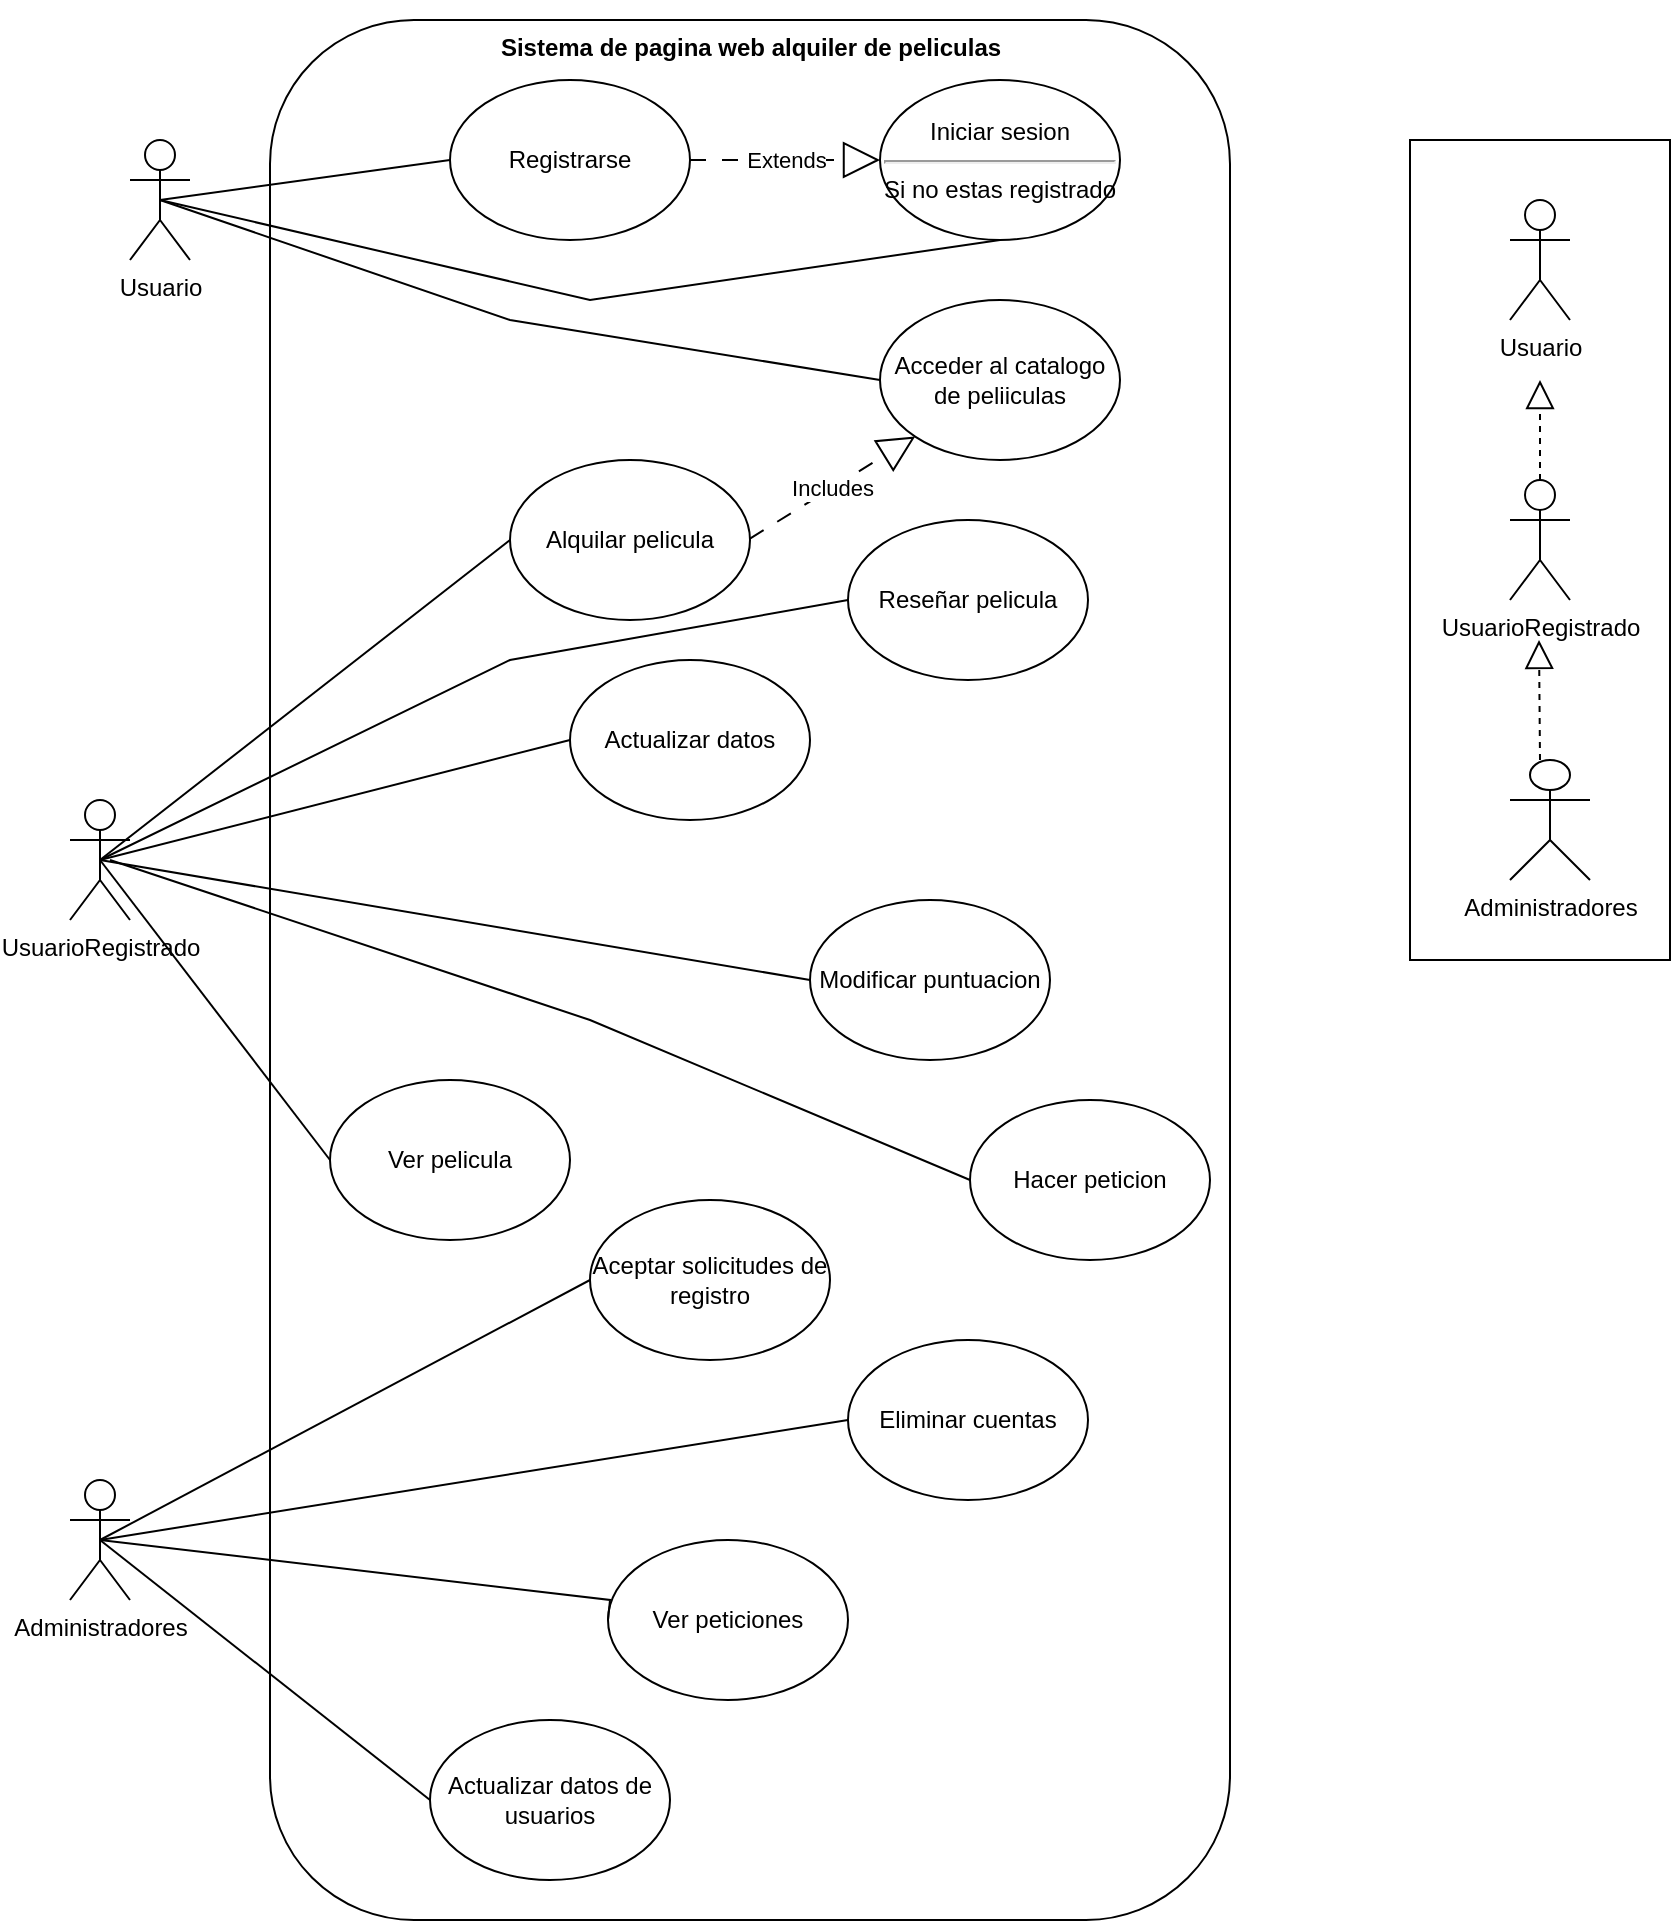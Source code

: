 <mxfile version="24.7.8">
  <diagram name="Página-1" id="9jjPtB7xP-T43i6acyzI">
    <mxGraphModel dx="1235" dy="731" grid="1" gridSize="10" guides="1" tooltips="1" connect="1" arrows="1" fold="1" page="1" pageScale="1" pageWidth="1169" pageHeight="1654" math="0" shadow="0">
      <root>
        <mxCell id="0" />
        <mxCell id="1" parent="0" />
        <mxCell id="qsDexsQ_9eydA8mYMFUP-36" value="" style="rounded=0;whiteSpace=wrap;html=1;" vertex="1" parent="1">
          <mxGeometry x="730" y="100" width="130" height="410" as="geometry" />
        </mxCell>
        <mxCell id="2WcXTQN5DrVrhPLp3CQN-1" value="Usuario" style="shape=umlActor;verticalLabelPosition=bottom;verticalAlign=top;html=1;outlineConnect=0;" parent="1" vertex="1">
          <mxGeometry x="90" y="100" width="30" height="60" as="geometry" />
        </mxCell>
        <mxCell id="2WcXTQN5DrVrhPLp3CQN-2" value="Administradores" style="shape=umlActor;verticalLabelPosition=bottom;verticalAlign=top;html=1;outlineConnect=0;" parent="1" vertex="1">
          <mxGeometry x="60" y="770" width="30" height="60" as="geometry" />
        </mxCell>
        <mxCell id="2WcXTQN5DrVrhPLp3CQN-3" value="" style="rounded=1;whiteSpace=wrap;html=1;shadow=0;" parent="1" vertex="1">
          <mxGeometry x="160" y="40" width="480" height="950" as="geometry" />
        </mxCell>
        <mxCell id="2WcXTQN5DrVrhPLp3CQN-4" value="&lt;font style=&quot;font-size: 12px;&quot;&gt;Sistema de pagina web alquiler de peliculas&lt;/font&gt;" style="text;strokeColor=none;fillColor=none;html=1;fontSize=24;fontStyle=1;verticalAlign=middle;align=center;" parent="1" vertex="1">
          <mxGeometry x="350" y="30" width="100" height="40" as="geometry" />
        </mxCell>
        <mxCell id="2WcXTQN5DrVrhPLp3CQN-6" value="Registrarse" style="ellipse;whiteSpace=wrap;html=1;" parent="1" vertex="1">
          <mxGeometry x="250" y="70" width="120" height="80" as="geometry" />
        </mxCell>
        <mxCell id="2WcXTQN5DrVrhPLp3CQN-7" value="Iniciar sesion&lt;hr&gt;Si no estas registrado" style="ellipse;whiteSpace=wrap;html=1;" parent="1" vertex="1">
          <mxGeometry x="465" y="70" width="120" height="80" as="geometry" />
        </mxCell>
        <mxCell id="2WcXTQN5DrVrhPLp3CQN-8" value="Extends" style="endArrow=block;endSize=16;endFill=0;html=1;rounded=0;exitX=1;exitY=0.5;exitDx=0;exitDy=0;entryX=0;entryY=0.5;entryDx=0;entryDy=0;dashed=1;dashPattern=8 8;" parent="1" source="2WcXTQN5DrVrhPLp3CQN-6" target="2WcXTQN5DrVrhPLp3CQN-7" edge="1">
          <mxGeometry width="160" relative="1" as="geometry">
            <mxPoint x="414" y="294.5" as="sourcePoint" />
            <mxPoint x="574" y="294.5" as="targetPoint" />
          </mxGeometry>
        </mxCell>
        <mxCell id="2WcXTQN5DrVrhPLp3CQN-9" value="" style="endArrow=none;html=1;rounded=0;exitX=0.5;exitY=0.5;exitDx=0;exitDy=0;exitPerimeter=0;entryX=0;entryY=0.5;entryDx=0;entryDy=0;" parent="1" source="2WcXTQN5DrVrhPLp3CQN-1" target="2WcXTQN5DrVrhPLp3CQN-6" edge="1">
          <mxGeometry width="50" height="50" relative="1" as="geometry">
            <mxPoint x="530" y="360" as="sourcePoint" />
            <mxPoint x="580" y="310" as="targetPoint" />
          </mxGeometry>
        </mxCell>
        <mxCell id="2WcXTQN5DrVrhPLp3CQN-10" value="" style="endArrow=none;html=1;rounded=0;exitX=0.5;exitY=0.5;exitDx=0;exitDy=0;exitPerimeter=0;entryX=0.5;entryY=1;entryDx=0;entryDy=0;" parent="1" source="2WcXTQN5DrVrhPLp3CQN-1" target="2WcXTQN5DrVrhPLp3CQN-7" edge="1">
          <mxGeometry width="50" height="50" relative="1" as="geometry">
            <mxPoint x="400" y="360" as="sourcePoint" />
            <mxPoint x="450" y="310" as="targetPoint" />
            <Array as="points">
              <mxPoint x="320" y="180" />
            </Array>
          </mxGeometry>
        </mxCell>
        <mxCell id="2WcXTQN5DrVrhPLp3CQN-11" value="UsuarioRegistrado" style="shape=umlActor;verticalLabelPosition=bottom;verticalAlign=top;html=1;outlineConnect=0;" parent="1" vertex="1">
          <mxGeometry x="60" y="430" width="30" height="60" as="geometry" />
        </mxCell>
        <mxCell id="2WcXTQN5DrVrhPLp3CQN-12" value="Actualizar datos" style="ellipse;whiteSpace=wrap;html=1;" parent="1" vertex="1">
          <mxGeometry x="310" y="360" width="120" height="80" as="geometry" />
        </mxCell>
        <mxCell id="2WcXTQN5DrVrhPLp3CQN-16" value="" style="endArrow=none;html=1;rounded=0;entryX=0;entryY=0.5;entryDx=0;entryDy=0;exitX=0.5;exitY=0.5;exitDx=0;exitDy=0;exitPerimeter=0;" parent="1" source="2WcXTQN5DrVrhPLp3CQN-11" target="2WcXTQN5DrVrhPLp3CQN-12" edge="1">
          <mxGeometry width="50" height="50" relative="1" as="geometry">
            <mxPoint x="110" y="610" as="sourcePoint" />
            <mxPoint x="485" y="460" as="targetPoint" />
          </mxGeometry>
        </mxCell>
        <mxCell id="2WcXTQN5DrVrhPLp3CQN-17" value="Aceptar solicitudes de registro" style="ellipse;whiteSpace=wrap;html=1;" parent="1" vertex="1">
          <mxGeometry x="320" y="630" width="120" height="80" as="geometry" />
        </mxCell>
        <mxCell id="2WcXTQN5DrVrhPLp3CQN-18" value="" style="endArrow=none;html=1;rounded=0;entryX=0;entryY=0.5;entryDx=0;entryDy=0;exitX=0.5;exitY=0.5;exitDx=0;exitDy=0;exitPerimeter=0;" parent="1" source="2WcXTQN5DrVrhPLp3CQN-2" target="2WcXTQN5DrVrhPLp3CQN-17" edge="1">
          <mxGeometry width="50" height="50" relative="1" as="geometry">
            <mxPoint x="130" y="840" as="sourcePoint" />
            <mxPoint x="495" y="570" as="targetPoint" />
          </mxGeometry>
        </mxCell>
        <mxCell id="2WcXTQN5DrVrhPLp3CQN-19" value="Eliminar cuentas" style="ellipse;whiteSpace=wrap;html=1;" parent="1" vertex="1">
          <mxGeometry x="449" y="700" width="120" height="80" as="geometry" />
        </mxCell>
        <mxCell id="2WcXTQN5DrVrhPLp3CQN-20" value="Actualizar datos de usuarios" style="ellipse;whiteSpace=wrap;html=1;" parent="1" vertex="1">
          <mxGeometry x="240" y="890" width="120" height="80" as="geometry" />
        </mxCell>
        <mxCell id="2WcXTQN5DrVrhPLp3CQN-21" value="" style="endArrow=none;html=1;rounded=0;entryX=0;entryY=0.5;entryDx=0;entryDy=0;exitX=0.5;exitY=0.5;exitDx=0;exitDy=0;exitPerimeter=0;" parent="1" source="2WcXTQN5DrVrhPLp3CQN-2" target="2WcXTQN5DrVrhPLp3CQN-19" edge="1">
          <mxGeometry width="50" height="50" relative="1" as="geometry">
            <mxPoint x="120" y="850" as="sourcePoint" />
            <mxPoint x="495" y="570" as="targetPoint" />
          </mxGeometry>
        </mxCell>
        <mxCell id="2WcXTQN5DrVrhPLp3CQN-22" value="" style="endArrow=none;html=1;rounded=0;exitX=0.5;exitY=0.5;exitDx=0;exitDy=0;exitPerimeter=0;entryX=0;entryY=0.5;entryDx=0;entryDy=0;" parent="1" source="2WcXTQN5DrVrhPLp3CQN-2" target="2WcXTQN5DrVrhPLp3CQN-20" edge="1">
          <mxGeometry width="50" height="50" relative="1" as="geometry">
            <mxPoint x="120" y="850.0" as="sourcePoint" />
            <mxPoint x="349" y="690" as="targetPoint" />
          </mxGeometry>
        </mxCell>
        <mxCell id="2WcXTQN5DrVrhPLp3CQN-23" value="Usuario" style="shape=umlActor;verticalLabelPosition=bottom;verticalAlign=top;html=1;outlineConnect=0;" parent="1" vertex="1">
          <mxGeometry x="780" y="130" width="30" height="60" as="geometry" />
        </mxCell>
        <mxCell id="2WcXTQN5DrVrhPLp3CQN-24" value="Administradores" style="shape=umlActor;verticalLabelPosition=bottom;verticalAlign=top;html=1;outlineConnect=0;" parent="1" vertex="1">
          <mxGeometry x="780" y="410" width="40" height="60" as="geometry" />
        </mxCell>
        <mxCell id="2WcXTQN5DrVrhPLp3CQN-25" value="UsuarioRegistrado" style="shape=umlActor;verticalLabelPosition=bottom;verticalAlign=top;html=1;outlineConnect=0;" parent="1" vertex="1">
          <mxGeometry x="780" y="270" width="30" height="60" as="geometry" />
        </mxCell>
        <mxCell id="2WcXTQN5DrVrhPLp3CQN-26" value="" style="endArrow=block;dashed=1;endFill=0;endSize=12;html=1;rounded=0;exitX=0.5;exitY=0;exitDx=0;exitDy=0;exitPerimeter=0;" parent="1" source="2WcXTQN5DrVrhPLp3CQN-25" edge="1">
          <mxGeometry width="160" relative="1" as="geometry">
            <mxPoint x="370" y="400" as="sourcePoint" />
            <mxPoint x="795" y="220" as="targetPoint" />
          </mxGeometry>
        </mxCell>
        <mxCell id="2WcXTQN5DrVrhPLp3CQN-27" value="" style="endArrow=block;dashed=1;endFill=0;endSize=12;html=1;rounded=0;" parent="1" edge="1">
          <mxGeometry width="160" relative="1" as="geometry">
            <mxPoint x="795" y="410" as="sourcePoint" />
            <mxPoint x="794.5" y="350" as="targetPoint" />
          </mxGeometry>
        </mxCell>
        <mxCell id="qsDexsQ_9eydA8mYMFUP-1" value="Acceder al catalogo de peliiculas" style="ellipse;whiteSpace=wrap;html=1;" vertex="1" parent="1">
          <mxGeometry x="465" y="180" width="120" height="80" as="geometry" />
        </mxCell>
        <mxCell id="qsDexsQ_9eydA8mYMFUP-2" value="" style="endArrow=none;html=1;rounded=0;exitX=0.5;exitY=0.5;exitDx=0;exitDy=0;exitPerimeter=0;entryX=0;entryY=0.5;entryDx=0;entryDy=0;" edge="1" parent="1" source="2WcXTQN5DrVrhPLp3CQN-1" target="qsDexsQ_9eydA8mYMFUP-1">
          <mxGeometry width="50" height="50" relative="1" as="geometry">
            <mxPoint x="750" y="490" as="sourcePoint" />
            <mxPoint x="800" y="440" as="targetPoint" />
            <Array as="points">
              <mxPoint x="280" y="190" />
            </Array>
          </mxGeometry>
        </mxCell>
        <mxCell id="qsDexsQ_9eydA8mYMFUP-3" value="Alquilar pelicula" style="ellipse;whiteSpace=wrap;html=1;" vertex="1" parent="1">
          <mxGeometry x="280" y="260" width="120" height="80" as="geometry" />
        </mxCell>
        <mxCell id="qsDexsQ_9eydA8mYMFUP-4" value="" style="endArrow=none;html=1;rounded=0;exitX=0.5;exitY=0.5;exitDx=0;exitDy=0;exitPerimeter=0;entryX=0;entryY=0.5;entryDx=0;entryDy=0;" edge="1" parent="1" source="2WcXTQN5DrVrhPLp3CQN-11" target="qsDexsQ_9eydA8mYMFUP-3">
          <mxGeometry width="50" height="50" relative="1" as="geometry">
            <mxPoint x="350" y="490" as="sourcePoint" />
            <mxPoint x="400" y="440" as="targetPoint" />
          </mxGeometry>
        </mxCell>
        <mxCell id="qsDexsQ_9eydA8mYMFUP-18" value="Includes" style="endArrow=block;endSize=16;endFill=0;html=1;rounded=0;entryX=0;entryY=1;entryDx=0;entryDy=0;dashed=1;dashPattern=8 8;" edge="1" parent="1" target="qsDexsQ_9eydA8mYMFUP-1">
          <mxGeometry width="160" relative="1" as="geometry">
            <mxPoint x="400" y="299.29" as="sourcePoint" />
            <mxPoint x="560" y="299.29" as="targetPoint" />
          </mxGeometry>
        </mxCell>
        <mxCell id="qsDexsQ_9eydA8mYMFUP-19" value="Ver pelicula" style="ellipse;whiteSpace=wrap;html=1;" vertex="1" parent="1">
          <mxGeometry x="190" y="570" width="120" height="80" as="geometry" />
        </mxCell>
        <mxCell id="qsDexsQ_9eydA8mYMFUP-20" value="" style="endArrow=none;html=1;rounded=0;exitX=0.5;exitY=0.5;exitDx=0;exitDy=0;exitPerimeter=0;entryX=0;entryY=0.5;entryDx=0;entryDy=0;" edge="1" parent="1" source="2WcXTQN5DrVrhPLp3CQN-11" target="qsDexsQ_9eydA8mYMFUP-19">
          <mxGeometry width="50" height="50" relative="1" as="geometry">
            <mxPoint x="350" y="490" as="sourcePoint" />
            <mxPoint x="400" y="440" as="targetPoint" />
          </mxGeometry>
        </mxCell>
        <mxCell id="qsDexsQ_9eydA8mYMFUP-21" value="Reseñar pelicula" style="ellipse;whiteSpace=wrap;html=1;" vertex="1" parent="1">
          <mxGeometry x="449" y="290" width="120" height="80" as="geometry" />
        </mxCell>
        <mxCell id="qsDexsQ_9eydA8mYMFUP-22" value="" style="endArrow=none;html=1;rounded=0;exitX=0.5;exitY=0.5;exitDx=0;exitDy=0;exitPerimeter=0;entryX=0;entryY=0.5;entryDx=0;entryDy=0;" edge="1" parent="1" source="2WcXTQN5DrVrhPLp3CQN-11" target="qsDexsQ_9eydA8mYMFUP-21">
          <mxGeometry width="50" height="50" relative="1" as="geometry">
            <mxPoint x="350" y="490" as="sourcePoint" />
            <mxPoint x="400" y="440" as="targetPoint" />
            <Array as="points">
              <mxPoint x="280" y="360" />
            </Array>
          </mxGeometry>
        </mxCell>
        <mxCell id="qsDexsQ_9eydA8mYMFUP-24" value="Modificar puntuacion" style="ellipse;whiteSpace=wrap;html=1;" vertex="1" parent="1">
          <mxGeometry x="430" y="480" width="120" height="80" as="geometry" />
        </mxCell>
        <mxCell id="qsDexsQ_9eydA8mYMFUP-26" value="" style="endArrow=none;html=1;rounded=0;exitX=0.5;exitY=0.5;exitDx=0;exitDy=0;exitPerimeter=0;entryX=0;entryY=0.5;entryDx=0;entryDy=0;" edge="1" parent="1" source="2WcXTQN5DrVrhPLp3CQN-11" target="qsDexsQ_9eydA8mYMFUP-24">
          <mxGeometry width="50" height="50" relative="1" as="geometry">
            <mxPoint x="350" y="480" as="sourcePoint" />
            <mxPoint x="400" y="430" as="targetPoint" />
          </mxGeometry>
        </mxCell>
        <mxCell id="qsDexsQ_9eydA8mYMFUP-27" value="Hacer peticion" style="ellipse;whiteSpace=wrap;html=1;" vertex="1" parent="1">
          <mxGeometry x="510" y="580" width="120" height="80" as="geometry" />
        </mxCell>
        <mxCell id="qsDexsQ_9eydA8mYMFUP-28" value="" style="endArrow=none;html=1;rounded=0;entryX=0;entryY=0.5;entryDx=0;entryDy=0;" edge="1" parent="1" target="qsDexsQ_9eydA8mYMFUP-27">
          <mxGeometry width="50" height="50" relative="1" as="geometry">
            <mxPoint x="80" y="460" as="sourcePoint" />
            <mxPoint x="400" y="430" as="targetPoint" />
            <Array as="points">
              <mxPoint x="320" y="540" />
            </Array>
          </mxGeometry>
        </mxCell>
        <mxCell id="qsDexsQ_9eydA8mYMFUP-32" value="Ver peticiones" style="ellipse;whiteSpace=wrap;html=1;" vertex="1" parent="1">
          <mxGeometry x="329" y="800" width="120" height="80" as="geometry" />
        </mxCell>
        <mxCell id="qsDexsQ_9eydA8mYMFUP-35" value="" style="endArrow=none;html=1;rounded=0;exitX=0.5;exitY=0.5;exitDx=0;exitDy=0;exitPerimeter=0;entryX=0;entryY=0.5;entryDx=0;entryDy=0;" edge="1" parent="1" source="2WcXTQN5DrVrhPLp3CQN-2" target="qsDexsQ_9eydA8mYMFUP-32">
          <mxGeometry width="50" height="50" relative="1" as="geometry">
            <mxPoint x="85" y="810" as="sourcePoint" />
            <mxPoint x="500" y="890" as="targetPoint" />
            <Array as="points">
              <mxPoint x="330" y="830" />
            </Array>
          </mxGeometry>
        </mxCell>
      </root>
    </mxGraphModel>
  </diagram>
</mxfile>
